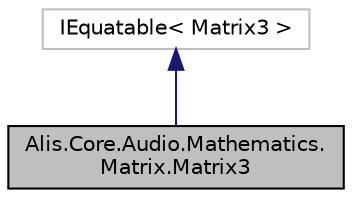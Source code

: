 digraph "Alis.Core.Audio.Mathematics.Matrix.Matrix3"
{
 // LATEX_PDF_SIZE
  edge [fontname="Helvetica",fontsize="10",labelfontname="Helvetica",labelfontsize="10"];
  node [fontname="Helvetica",fontsize="10",shape=record];
  Node1 [label="Alis.Core.Audio.Mathematics.\lMatrix.Matrix3",height=0.2,width=0.4,color="black", fillcolor="grey75", style="filled", fontcolor="black",tooltip="Represents a 3x3 matrix containing 3D rotation and scale."];
  Node2 -> Node1 [dir="back",color="midnightblue",fontsize="10",style="solid",fontname="Helvetica"];
  Node2 [label="IEquatable\< Matrix3 \>",height=0.2,width=0.4,color="grey75", fillcolor="white", style="filled",tooltip=" "];
}

